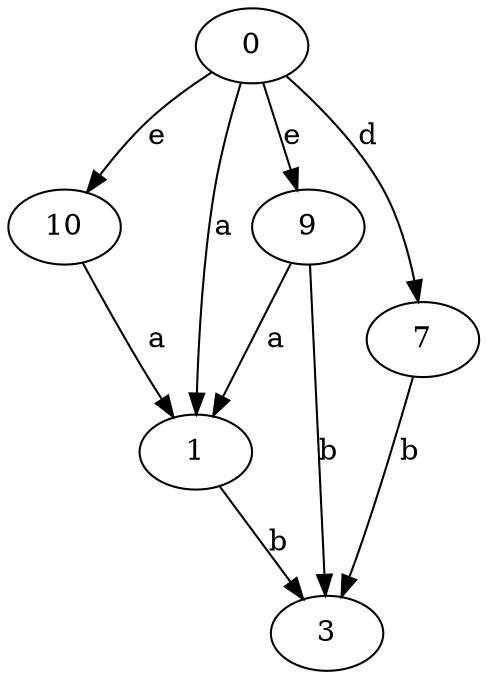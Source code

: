 strict digraph  {
1;
0;
3;
7;
9;
10;
1 -> 3  [label=b];
0 -> 1  [label=a];
0 -> 7  [label=d];
0 -> 9  [label=e];
0 -> 10  [label=e];
7 -> 3  [label=b];
9 -> 1  [label=a];
9 -> 3  [label=b];
10 -> 1  [label=a];
}
